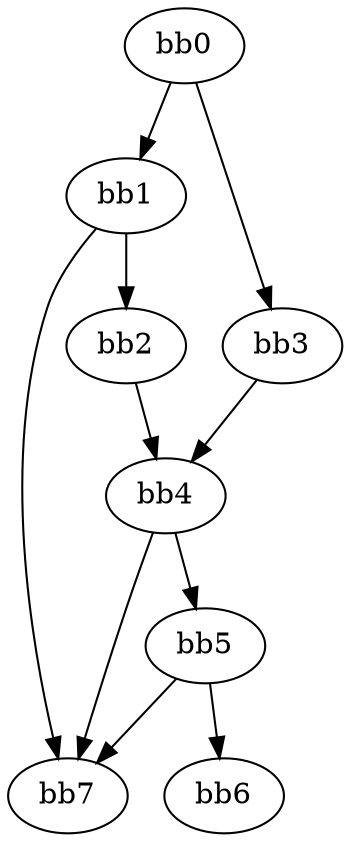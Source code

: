 digraph {
    0 [ label = "bb0\l" ]
    1 [ label = "bb1\l" ]
    2 [ label = "bb2\l" ]
    3 [ label = "bb3\l" ]
    4 [ label = "bb4\l" ]
    5 [ label = "bb5\l" ]
    6 [ label = "bb6\l" ]
    7 [ label = "bb7\l" ]
    0 -> 1 [ ]
    0 -> 3 [ ]
    1 -> 2 [ ]
    1 -> 7 [ ]
    2 -> 4 [ ]
    3 -> 4 [ ]
    4 -> 5 [ ]
    4 -> 7 [ ]
    5 -> 6 [ ]
    5 -> 7 [ ]
}

